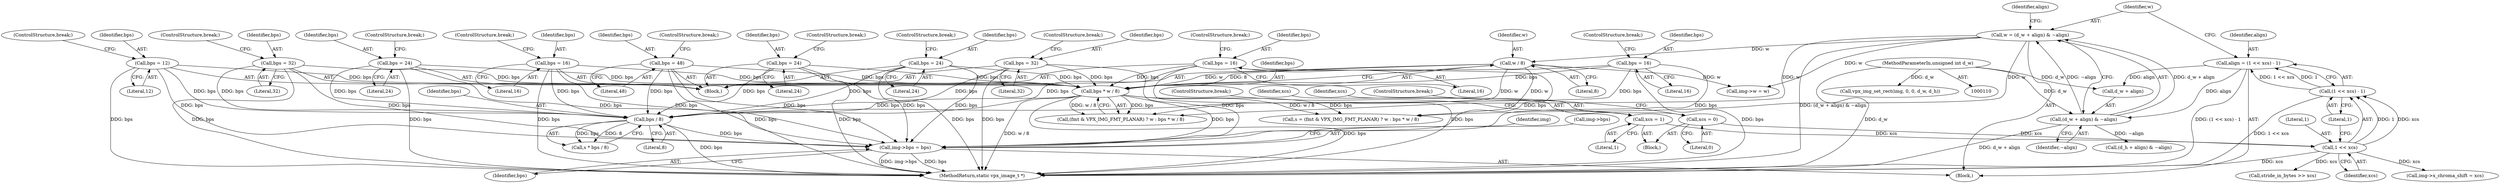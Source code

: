 digraph "0_Android_55cd1dd7c8d0a3de907d22e0f12718733f4e41d9@pointer" {
"1000443" [label="(Call,img->bps = bps)"];
"1000177" [label="(Call,bps = 16)"];
"1000185" [label="(Call,bps = 12)"];
"1000166" [label="(Call,bps = 24)"];
"1000217" [label="(Call,bps = 16)"];
"1000207" [label="(Call,bps = 32)"];
"1000212" [label="(Call,bps = 48)"];
"1000371" [label="(Call,bps / 8)"];
"1000201" [label="(Call,bps = 24)"];
"1000294" [label="(Call,bps * w / 8)"];
"1000196" [label="(Call,bps = 24)"];
"1000160" [label="(Call,bps = 32)"];
"1000191" [label="(Call,bps = 16)"];
"1000296" [label="(Call,w / 8)"];
"1000266" [label="(Call,w = (d_w + align) & ~align)"];
"1000268" [label="(Call,(d_w + align) & ~align)"];
"1000113" [label="(MethodParameterIn,unsigned int d_w)"];
"1000259" [label="(Call,align = (1 << xcs) - 1)"];
"1000261" [label="(Call,(1 << xcs) - 1)"];
"1000262" [label="(Call,1 << xcs)"];
"1000236" [label="(Call,xcs = 0)"];
"1000231" [label="(Call,xcs = 1)"];
"1000166" [label="(Call,bps = 24)"];
"1000219" [label="(Literal,16)"];
"1000272" [label="(Identifier,~align)"];
"1000203" [label="(Literal,24)"];
"1000162" [label="(Literal,32)"];
"1000168" [label="(Literal,24)"];
"1000218" [label="(Identifier,bps)"];
"1000214" [label="(Literal,48)"];
"1000263" [label="(Literal,1)"];
"1000262" [label="(Call,1 << xcs)"];
"1000217" [label="(Call,bps = 16)"];
"1000113" [label="(MethodParameterIn,unsigned int d_w)"];
"1000192" [label="(Identifier,bps)"];
"1000194" [label="(ControlStructure,break;)"];
"1000169" [label="(ControlStructure,break;)"];
"1000118" [label="(Block,)"];
"1000491" [label="(MethodReturn,static vpx_image_t *)"];
"1000238" [label="(Literal,0)"];
"1000209" [label="(Literal,32)"];
"1000296" [label="(Call,w / 8)"];
"1000178" [label="(Identifier,bps)"];
"1000167" [label="(Identifier,bps)"];
"1000180" [label="(ControlStructure,break;)"];
"1000260" [label="(Identifier,align)"];
"1000234" [label="(ControlStructure,break;)"];
"1000191" [label="(Call,bps = 16)"];
"1000197" [label="(Identifier,bps)"];
"1000268" [label="(Call,(d_w + align) & ~align)"];
"1000187" [label="(Literal,12)"];
"1000177" [label="(Call,bps = 16)"];
"1000212" [label="(Call,bps = 48)"];
"1000294" [label="(Call,bps * w / 8)"];
"1000443" [label="(Call,img->bps = bps)"];
"1000287" [label="(Call,s = (fmt & VPX_IMG_FMT_PLANAR) ? w : bps * w / 8)"];
"1000208" [label="(Identifier,bps)"];
"1000161" [label="(Identifier,bps)"];
"1000259" [label="(Call,align = (1 << xcs) - 1)"];
"1000220" [label="(ControlStructure,break;)"];
"1000237" [label="(Identifier,xcs)"];
"1000261" [label="(Call,(1 << xcs) - 1)"];
"1000155" [label="(Block,)"];
"1000451" [label="(Identifier,img)"];
"1000282" [label="(Call,(d_h + align) & ~align)"];
"1000207" [label="(Call,bps = 32)"];
"1000264" [label="(Identifier,xcs)"];
"1000433" [label="(Call,img->x_chroma_shift = xcs)"];
"1000473" [label="(Call,stride_in_bytes >> xcs)"];
"1000295" [label="(Identifier,bps)"];
"1000186" [label="(Identifier,bps)"];
"1000297" [label="(Identifier,w)"];
"1000210" [label="(ControlStructure,break;)"];
"1000239" [label="(ControlStructure,break;)"];
"1000266" [label="(Call,w = (d_w + align) & ~align)"];
"1000369" [label="(Call,s * bps / 8)"];
"1000444" [label="(Call,img->bps)"];
"1000179" [label="(Literal,16)"];
"1000160" [label="(Call,bps = 32)"];
"1000201" [label="(Call,bps = 24)"];
"1000196" [label="(Call,bps = 24)"];
"1000199" [label="(ControlStructure,break;)"];
"1000204" [label="(ControlStructure,break;)"];
"1000236" [label="(Call,xcs = 0)"];
"1000231" [label="(Call,xcs = 1)"];
"1000215" [label="(ControlStructure,break;)"];
"1000223" [label="(Block,)"];
"1000372" [label="(Identifier,bps)"];
"1000185" [label="(Call,bps = 12)"];
"1000193" [label="(Literal,16)"];
"1000188" [label="(ControlStructure,break;)"];
"1000373" [label="(Literal,8)"];
"1000202" [label="(Identifier,bps)"];
"1000233" [label="(Literal,1)"];
"1000163" [label="(ControlStructure,break;)"];
"1000478" [label="(Call,vpx_img_set_rect(img, 0, 0, d_w, d_h))"];
"1000289" [label="(Call,(fmt & VPX_IMG_FMT_PLANAR) ? w : bps * w / 8)"];
"1000213" [label="(Identifier,bps)"];
"1000232" [label="(Identifier,xcs)"];
"1000371" [label="(Call,bps / 8)"];
"1000267" [label="(Identifier,w)"];
"1000447" [label="(Identifier,bps)"];
"1000269" [label="(Call,d_w + align)"];
"1000274" [label="(Identifier,align)"];
"1000423" [label="(Call,img->w = w)"];
"1000298" [label="(Literal,8)"];
"1000198" [label="(Literal,24)"];
"1000265" [label="(Literal,1)"];
"1000443" -> "1000118"  [label="AST: "];
"1000443" -> "1000447"  [label="CFG: "];
"1000444" -> "1000443"  [label="AST: "];
"1000447" -> "1000443"  [label="AST: "];
"1000451" -> "1000443"  [label="CFG: "];
"1000443" -> "1000491"  [label="DDG: bps"];
"1000443" -> "1000491"  [label="DDG: img->bps"];
"1000177" -> "1000443"  [label="DDG: bps"];
"1000185" -> "1000443"  [label="DDG: bps"];
"1000166" -> "1000443"  [label="DDG: bps"];
"1000217" -> "1000443"  [label="DDG: bps"];
"1000207" -> "1000443"  [label="DDG: bps"];
"1000212" -> "1000443"  [label="DDG: bps"];
"1000371" -> "1000443"  [label="DDG: bps"];
"1000201" -> "1000443"  [label="DDG: bps"];
"1000294" -> "1000443"  [label="DDG: bps"];
"1000196" -> "1000443"  [label="DDG: bps"];
"1000160" -> "1000443"  [label="DDG: bps"];
"1000191" -> "1000443"  [label="DDG: bps"];
"1000177" -> "1000155"  [label="AST: "];
"1000177" -> "1000179"  [label="CFG: "];
"1000178" -> "1000177"  [label="AST: "];
"1000179" -> "1000177"  [label="AST: "];
"1000180" -> "1000177"  [label="CFG: "];
"1000177" -> "1000491"  [label="DDG: bps"];
"1000177" -> "1000294"  [label="DDG: bps"];
"1000177" -> "1000371"  [label="DDG: bps"];
"1000185" -> "1000155"  [label="AST: "];
"1000185" -> "1000187"  [label="CFG: "];
"1000186" -> "1000185"  [label="AST: "];
"1000187" -> "1000185"  [label="AST: "];
"1000188" -> "1000185"  [label="CFG: "];
"1000185" -> "1000491"  [label="DDG: bps"];
"1000185" -> "1000294"  [label="DDG: bps"];
"1000185" -> "1000371"  [label="DDG: bps"];
"1000166" -> "1000155"  [label="AST: "];
"1000166" -> "1000168"  [label="CFG: "];
"1000167" -> "1000166"  [label="AST: "];
"1000168" -> "1000166"  [label="AST: "];
"1000169" -> "1000166"  [label="CFG: "];
"1000166" -> "1000491"  [label="DDG: bps"];
"1000166" -> "1000294"  [label="DDG: bps"];
"1000166" -> "1000371"  [label="DDG: bps"];
"1000217" -> "1000155"  [label="AST: "];
"1000217" -> "1000219"  [label="CFG: "];
"1000218" -> "1000217"  [label="AST: "];
"1000219" -> "1000217"  [label="AST: "];
"1000220" -> "1000217"  [label="CFG: "];
"1000217" -> "1000491"  [label="DDG: bps"];
"1000217" -> "1000294"  [label="DDG: bps"];
"1000217" -> "1000371"  [label="DDG: bps"];
"1000207" -> "1000155"  [label="AST: "];
"1000207" -> "1000209"  [label="CFG: "];
"1000208" -> "1000207"  [label="AST: "];
"1000209" -> "1000207"  [label="AST: "];
"1000210" -> "1000207"  [label="CFG: "];
"1000207" -> "1000491"  [label="DDG: bps"];
"1000207" -> "1000294"  [label="DDG: bps"];
"1000207" -> "1000371"  [label="DDG: bps"];
"1000212" -> "1000155"  [label="AST: "];
"1000212" -> "1000214"  [label="CFG: "];
"1000213" -> "1000212"  [label="AST: "];
"1000214" -> "1000212"  [label="AST: "];
"1000215" -> "1000212"  [label="CFG: "];
"1000212" -> "1000491"  [label="DDG: bps"];
"1000212" -> "1000294"  [label="DDG: bps"];
"1000212" -> "1000371"  [label="DDG: bps"];
"1000371" -> "1000369"  [label="AST: "];
"1000371" -> "1000373"  [label="CFG: "];
"1000372" -> "1000371"  [label="AST: "];
"1000373" -> "1000371"  [label="AST: "];
"1000369" -> "1000371"  [label="CFG: "];
"1000371" -> "1000491"  [label="DDG: bps"];
"1000371" -> "1000369"  [label="DDG: bps"];
"1000371" -> "1000369"  [label="DDG: 8"];
"1000201" -> "1000371"  [label="DDG: bps"];
"1000294" -> "1000371"  [label="DDG: bps"];
"1000196" -> "1000371"  [label="DDG: bps"];
"1000160" -> "1000371"  [label="DDG: bps"];
"1000191" -> "1000371"  [label="DDG: bps"];
"1000201" -> "1000155"  [label="AST: "];
"1000201" -> "1000203"  [label="CFG: "];
"1000202" -> "1000201"  [label="AST: "];
"1000203" -> "1000201"  [label="AST: "];
"1000204" -> "1000201"  [label="CFG: "];
"1000201" -> "1000491"  [label="DDG: bps"];
"1000201" -> "1000294"  [label="DDG: bps"];
"1000294" -> "1000289"  [label="AST: "];
"1000294" -> "1000296"  [label="CFG: "];
"1000295" -> "1000294"  [label="AST: "];
"1000296" -> "1000294"  [label="AST: "];
"1000289" -> "1000294"  [label="CFG: "];
"1000294" -> "1000491"  [label="DDG: w / 8"];
"1000294" -> "1000491"  [label="DDG: bps"];
"1000294" -> "1000287"  [label="DDG: bps"];
"1000294" -> "1000287"  [label="DDG: w / 8"];
"1000294" -> "1000289"  [label="DDG: bps"];
"1000294" -> "1000289"  [label="DDG: w / 8"];
"1000196" -> "1000294"  [label="DDG: bps"];
"1000160" -> "1000294"  [label="DDG: bps"];
"1000191" -> "1000294"  [label="DDG: bps"];
"1000296" -> "1000294"  [label="DDG: w"];
"1000296" -> "1000294"  [label="DDG: 8"];
"1000196" -> "1000155"  [label="AST: "];
"1000196" -> "1000198"  [label="CFG: "];
"1000197" -> "1000196"  [label="AST: "];
"1000198" -> "1000196"  [label="AST: "];
"1000199" -> "1000196"  [label="CFG: "];
"1000196" -> "1000491"  [label="DDG: bps"];
"1000160" -> "1000155"  [label="AST: "];
"1000160" -> "1000162"  [label="CFG: "];
"1000161" -> "1000160"  [label="AST: "];
"1000162" -> "1000160"  [label="AST: "];
"1000163" -> "1000160"  [label="CFG: "];
"1000160" -> "1000491"  [label="DDG: bps"];
"1000191" -> "1000155"  [label="AST: "];
"1000191" -> "1000193"  [label="CFG: "];
"1000192" -> "1000191"  [label="AST: "];
"1000193" -> "1000191"  [label="AST: "];
"1000194" -> "1000191"  [label="CFG: "];
"1000191" -> "1000491"  [label="DDG: bps"];
"1000296" -> "1000298"  [label="CFG: "];
"1000297" -> "1000296"  [label="AST: "];
"1000298" -> "1000296"  [label="AST: "];
"1000296" -> "1000287"  [label="DDG: w"];
"1000296" -> "1000289"  [label="DDG: w"];
"1000266" -> "1000296"  [label="DDG: w"];
"1000296" -> "1000423"  [label="DDG: w"];
"1000266" -> "1000118"  [label="AST: "];
"1000266" -> "1000268"  [label="CFG: "];
"1000267" -> "1000266"  [label="AST: "];
"1000268" -> "1000266"  [label="AST: "];
"1000274" -> "1000266"  [label="CFG: "];
"1000266" -> "1000491"  [label="DDG: (d_w + align) & ~align"];
"1000268" -> "1000266"  [label="DDG: d_w + align"];
"1000268" -> "1000266"  [label="DDG: ~align"];
"1000266" -> "1000287"  [label="DDG: w"];
"1000266" -> "1000289"  [label="DDG: w"];
"1000266" -> "1000423"  [label="DDG: w"];
"1000268" -> "1000272"  [label="CFG: "];
"1000269" -> "1000268"  [label="AST: "];
"1000272" -> "1000268"  [label="AST: "];
"1000268" -> "1000491"  [label="DDG: d_w + align"];
"1000113" -> "1000268"  [label="DDG: d_w"];
"1000259" -> "1000268"  [label="DDG: align"];
"1000268" -> "1000282"  [label="DDG: ~align"];
"1000113" -> "1000110"  [label="AST: "];
"1000113" -> "1000491"  [label="DDG: d_w"];
"1000113" -> "1000269"  [label="DDG: d_w"];
"1000113" -> "1000478"  [label="DDG: d_w"];
"1000259" -> "1000118"  [label="AST: "];
"1000259" -> "1000261"  [label="CFG: "];
"1000260" -> "1000259"  [label="AST: "];
"1000261" -> "1000259"  [label="AST: "];
"1000267" -> "1000259"  [label="CFG: "];
"1000259" -> "1000491"  [label="DDG: (1 << xcs) - 1"];
"1000261" -> "1000259"  [label="DDG: 1 << xcs"];
"1000261" -> "1000259"  [label="DDG: 1"];
"1000259" -> "1000269"  [label="DDG: align"];
"1000261" -> "1000265"  [label="CFG: "];
"1000262" -> "1000261"  [label="AST: "];
"1000265" -> "1000261"  [label="AST: "];
"1000261" -> "1000491"  [label="DDG: 1 << xcs"];
"1000262" -> "1000261"  [label="DDG: 1"];
"1000262" -> "1000261"  [label="DDG: xcs"];
"1000262" -> "1000264"  [label="CFG: "];
"1000263" -> "1000262"  [label="AST: "];
"1000264" -> "1000262"  [label="AST: "];
"1000265" -> "1000262"  [label="CFG: "];
"1000262" -> "1000491"  [label="DDG: xcs"];
"1000236" -> "1000262"  [label="DDG: xcs"];
"1000231" -> "1000262"  [label="DDG: xcs"];
"1000262" -> "1000433"  [label="DDG: xcs"];
"1000262" -> "1000473"  [label="DDG: xcs"];
"1000236" -> "1000223"  [label="AST: "];
"1000236" -> "1000238"  [label="CFG: "];
"1000237" -> "1000236"  [label="AST: "];
"1000238" -> "1000236"  [label="AST: "];
"1000239" -> "1000236"  [label="CFG: "];
"1000231" -> "1000223"  [label="AST: "];
"1000231" -> "1000233"  [label="CFG: "];
"1000232" -> "1000231"  [label="AST: "];
"1000233" -> "1000231"  [label="AST: "];
"1000234" -> "1000231"  [label="CFG: "];
}

